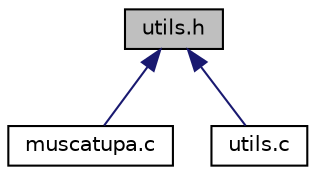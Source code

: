 digraph "utils.h"
{
  edge [fontname="Helvetica",fontsize="10",labelfontname="Helvetica",labelfontsize="10"];
  node [fontname="Helvetica",fontsize="10",shape=record];
  Node1 [label="utils.h",height=0.2,width=0.4,color="black", fillcolor="grey75", style="filled" fontcolor="black"];
  Node1 -> Node2 [dir="back",color="midnightblue",fontsize="10",style="solid",fontname="Helvetica"];
  Node2 [label="muscatupa.c",height=0.2,width=0.4,color="black", fillcolor="white", style="filled",URL="$muscatupa_8c.html",tooltip="Multi-scale Turing patterns based on Jonathan McCabe&#39;s work. "];
  Node1 -> Node3 [dir="back",color="midnightblue",fontsize="10",style="solid",fontname="Helvetica"];
  Node3 [label="utils.c",height=0.2,width=0.4,color="black", fillcolor="white", style="filled",URL="$utils_8c.html",tooltip="Utility functions for Muscatupa project. "];
}
